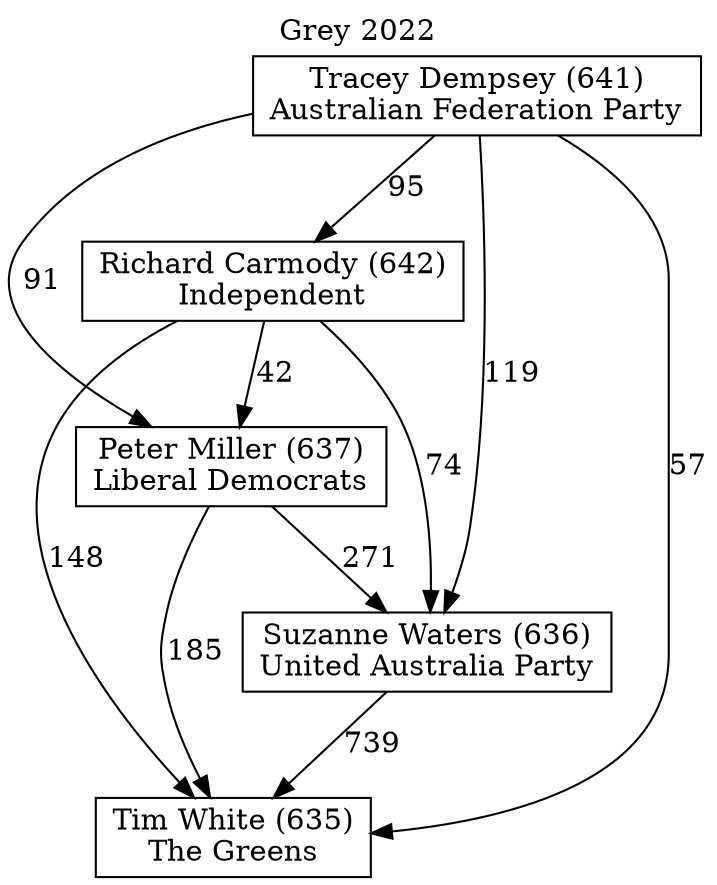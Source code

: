 // House preference flow
digraph "Tim White (635)_Grey_2022" {
	graph [label="Grey 2022" labelloc=t mclimit=10]
	node [shape=box]
	"Richard Carmody (642)" [label="Richard Carmody (642)
Independent"]
	"Tim White (635)" [label="Tim White (635)
The Greens"]
	"Suzanne Waters (636)" [label="Suzanne Waters (636)
United Australia Party"]
	"Peter Miller (637)" [label="Peter Miller (637)
Liberal Democrats"]
	"Tracey Dempsey (641)" [label="Tracey Dempsey (641)
Australian Federation Party"]
	"Tracey Dempsey (641)" -> "Suzanne Waters (636)" [label=119]
	"Tracey Dempsey (641)" -> "Peter Miller (637)" [label=91]
	"Tracey Dempsey (641)" -> "Richard Carmody (642)" [label=95]
	"Tracey Dempsey (641)" -> "Tim White (635)" [label=57]
	"Richard Carmody (642)" -> "Suzanne Waters (636)" [label=74]
	"Peter Miller (637)" -> "Tim White (635)" [label=185]
	"Suzanne Waters (636)" -> "Tim White (635)" [label=739]
	"Richard Carmody (642)" -> "Tim White (635)" [label=148]
	"Richard Carmody (642)" -> "Peter Miller (637)" [label=42]
	"Peter Miller (637)" -> "Suzanne Waters (636)" [label=271]
}
